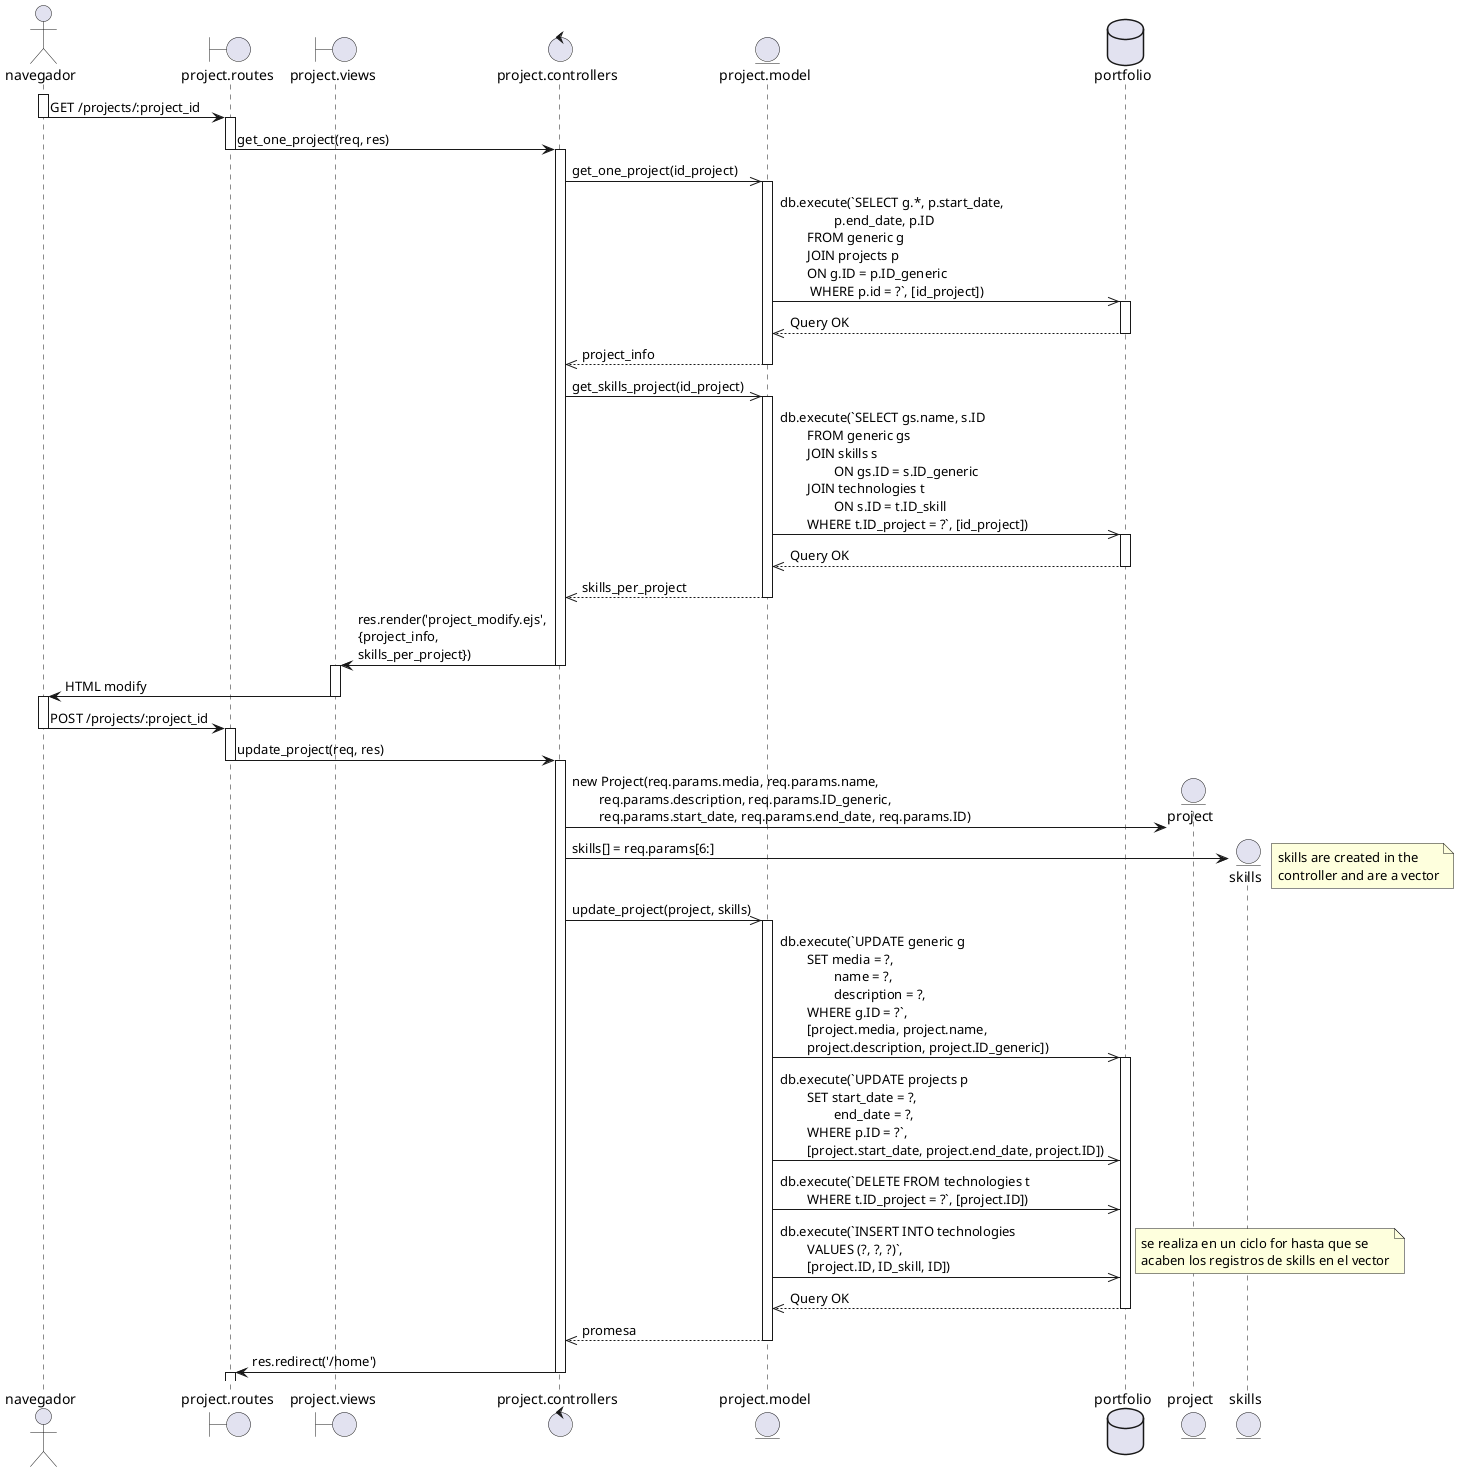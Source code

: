@startuml

actor navegador as nav
boundary "project.routes" as routes
boundary "project.views" as view
control "project.controllers" as controller
entity "project.model" as model
database portfolio as db   

activate nav
nav -> routes: GET /projects/:project_id
deactivate nav

activate routes
routes -> controller: get_one_project(req, res)
deactivate routes

activate controller
controller ->> model: get_one_project(id_project)

activate model
model ->> db: db.execute(`SELECT g.*, p.start_date, \n\t\tp.end_date, p.ID \n\tFROM generic g \n\tJOIN projects p \n\tON g.ID = p.ID_generic \n\t WHERE p.id = ?`, [id_project])

activate db
db -->> model: Query OK
deactivate db

model -->> controller: project_info
deactivate model

controller ->> model: get_skills_project(id_project)
activate model
model ->> db: db.execute(`SELECT gs.name, s.ID \n\tFROM generic gs \n\tJOIN skills s \n\t\tON gs.ID = s.ID_generic \n\tJOIN technologies t \n\t\tON s.ID = t.ID_skill \n\tWHERE t.ID_project = ?`, [id_project])

activate db
db -->> model: Query OK
deactivate db

model -->> controller: skills_per_project
deactivate model

controller -> view: res.render('project_modify.ejs',  \n{project_info, \nskills_per_project})
deactivate controller

activate view
view -> nav: HTML modify
deactivate view

activate nav
nav -> routes: POST /projects/:project_id
deactivate nav

activate routes 
routes -> controller: update_project(req, res)
deactivate routes

activate controller 
create entity project
controller -> project: new Project(req.params.media, req.params.name, \n\treq.params.description, req.params.ID_generic, \n\treq.params.start_date, req.params.end_date, req.params.ID)

create entity skills
controller -> skills: skills[] = req.params[6:]
note right: skills are created in the \ncontroller and are a vector

controller ->> model: update_project(project, skills)

activate model
model ->> db: db.execute(`UPDATE generic g \n\tSET media = ?, \n\t\tname = ?, \n\t\tdescription = ?, \n\tWHERE g.ID = ?`, \n\t[project.media, project.name, \n\tproject.description, project.ID_generic])
activate db
model ->> db: db.execute(`UPDATE projects p \n\tSET start_date = ?, \n\t\tend_date = ?, \n\tWHERE p.ID = ?`, \n\t[project.start_date, project.end_date, project.ID])
model ->> db: db.execute(`DELETE FROM technologies t \n\tWHERE t.ID_project = ?`, [project.ID])
model ->> db: db.execute(`INSERT INTO technologies \n\tVALUES (?, ?, ?)`, \n\t[project.ID, ID_skill, ID])
note right: se realiza en un ciclo for hasta que se \nacaben los registros de skills en el vector

db -->> model: Query OK
deactivate db

model -->> controller: promesa
deactivate model
controller -> routes: res.redirect('/home')
deactivate controller
activate routes

@enduml